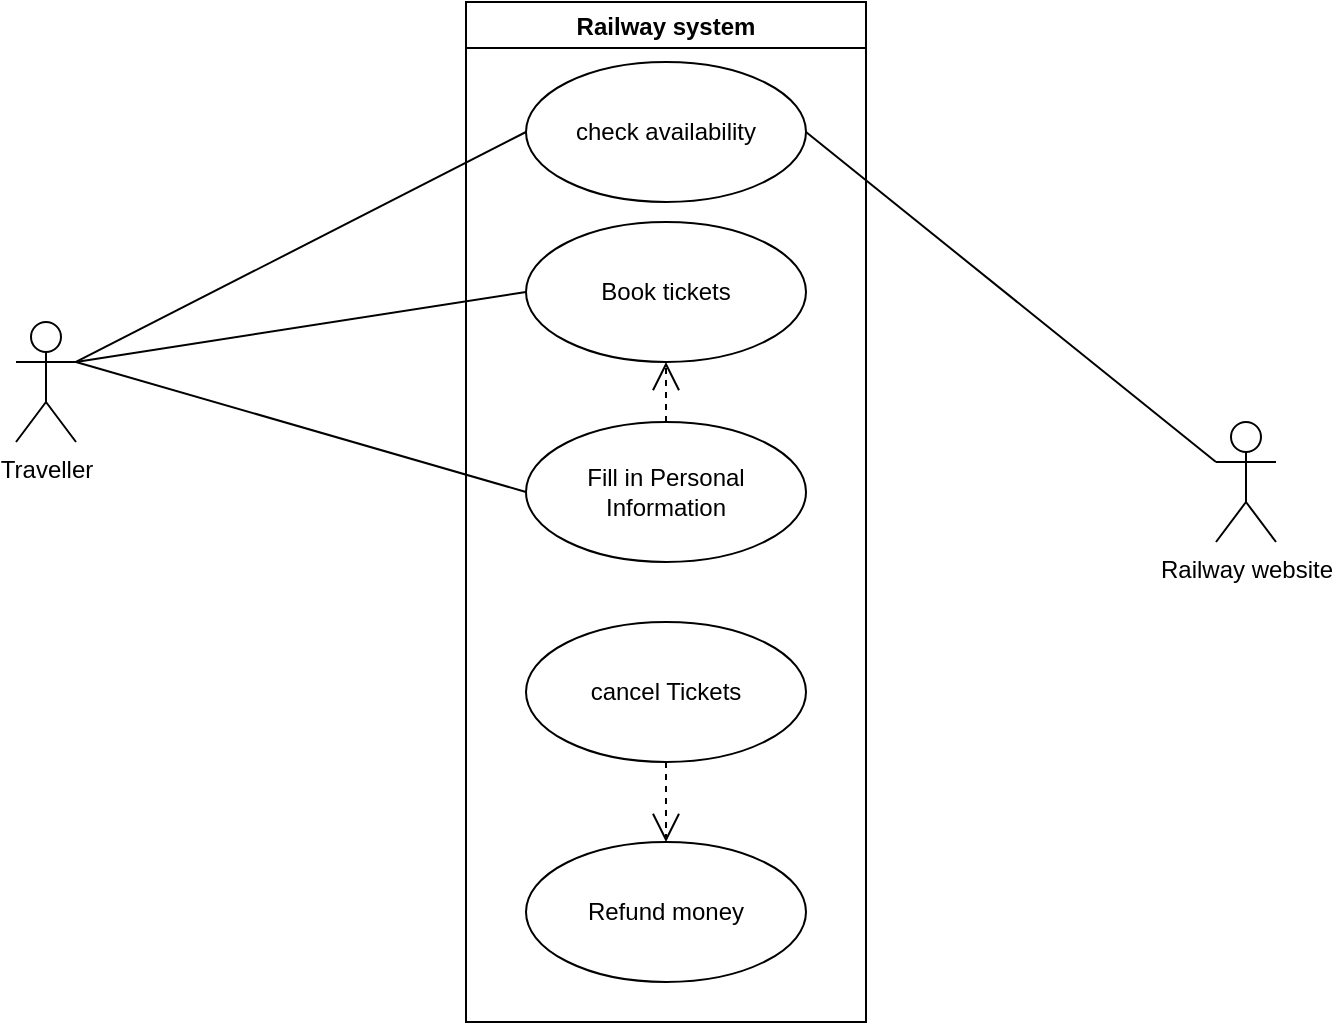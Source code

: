 <mxfile version="20.3.0" type="device"><diagram id="hfNLBjfLZRBcrENjJchJ" name="Page-1"><mxGraphModel dx="782" dy="579" grid="1" gridSize="10" guides="1" tooltips="1" connect="1" arrows="1" fold="1" page="1" pageScale="1" pageWidth="850" pageHeight="1100" math="0" shadow="0"><root><mxCell id="0"/><mxCell id="1" parent="0"/><mxCell id="qq5U8M35khwCJ45rK4tL-1" value="Railway system" style="swimlane;" vertex="1" parent="1"><mxGeometry x="325" y="40" width="200" height="510" as="geometry"/></mxCell><mxCell id="qq5U8M35khwCJ45rK4tL-5" value="check availability" style="ellipse;whiteSpace=wrap;html=1;" vertex="1" parent="qq5U8M35khwCJ45rK4tL-1"><mxGeometry x="30" y="30" width="140" height="70" as="geometry"/></mxCell><mxCell id="qq5U8M35khwCJ45rK4tL-4" value="cancel Tickets" style="ellipse;whiteSpace=wrap;html=1;" vertex="1" parent="qq5U8M35khwCJ45rK4tL-1"><mxGeometry x="30" y="310" width="140" height="70" as="geometry"/></mxCell><mxCell id="qq5U8M35khwCJ45rK4tL-3" value="Book tickets" style="ellipse;whiteSpace=wrap;html=1;" vertex="1" parent="qq5U8M35khwCJ45rK4tL-1"><mxGeometry x="30" y="110" width="140" height="70" as="geometry"/></mxCell><mxCell id="qq5U8M35khwCJ45rK4tL-2" value="Fill in Personal Information" style="ellipse;whiteSpace=wrap;html=1;" vertex="1" parent="qq5U8M35khwCJ45rK4tL-1"><mxGeometry x="30" y="210" width="140" height="70" as="geometry"/></mxCell><mxCell id="qq5U8M35khwCJ45rK4tL-10" value="Refund money" style="ellipse;whiteSpace=wrap;html=1;" vertex="1" parent="qq5U8M35khwCJ45rK4tL-1"><mxGeometry x="30" y="420" width="140" height="70" as="geometry"/></mxCell><mxCell id="qq5U8M35khwCJ45rK4tL-15" value="" style="endArrow=open;endFill=1;endSize=12;html=1;rounded=0;exitX=0.5;exitY=1;exitDx=0;exitDy=0;dashed=1;" edge="1" parent="qq5U8M35khwCJ45rK4tL-1" source="qq5U8M35khwCJ45rK4tL-4" target="qq5U8M35khwCJ45rK4tL-10"><mxGeometry width="160" relative="1" as="geometry"><mxPoint x="195" y="360" as="sourcePoint"/><mxPoint x="355" y="360" as="targetPoint"/></mxGeometry></mxCell><mxCell id="qq5U8M35khwCJ45rK4tL-18" value="" style="endArrow=open;endFill=1;endSize=12;html=1;rounded=0;exitX=0.5;exitY=0;exitDx=0;exitDy=0;dashed=1;entryX=0.5;entryY=1;entryDx=0;entryDy=0;" edge="1" parent="qq5U8M35khwCJ45rK4tL-1" source="qq5U8M35khwCJ45rK4tL-2" target="qq5U8M35khwCJ45rK4tL-3"><mxGeometry width="160" relative="1" as="geometry"><mxPoint x="110" y="380" as="sourcePoint"/><mxPoint x="110" y="430" as="targetPoint"/></mxGeometry></mxCell><mxCell id="qq5U8M35khwCJ45rK4tL-6" value="Traveller" style="shape=umlActor;verticalLabelPosition=bottom;verticalAlign=top;html=1;" vertex="1" parent="1"><mxGeometry x="100" y="200" width="30" height="60" as="geometry"/></mxCell><mxCell id="qq5U8M35khwCJ45rK4tL-8" value="Railway website" style="shape=umlActor;verticalLabelPosition=bottom;verticalAlign=top;html=1;" vertex="1" parent="1"><mxGeometry x="700" y="250" width="30" height="60" as="geometry"/></mxCell><mxCell id="qq5U8M35khwCJ45rK4tL-11" value="" style="endArrow=none;html=1;rounded=0;exitX=1;exitY=0.333;exitDx=0;exitDy=0;exitPerimeter=0;entryX=0;entryY=0.5;entryDx=0;entryDy=0;" edge="1" parent="1" source="qq5U8M35khwCJ45rK4tL-6" target="qq5U8M35khwCJ45rK4tL-5"><mxGeometry width="50" height="50" relative="1" as="geometry"><mxPoint x="190" y="280" as="sourcePoint"/><mxPoint x="240" y="230" as="targetPoint"/></mxGeometry></mxCell><mxCell id="qq5U8M35khwCJ45rK4tL-12" value="" style="endArrow=none;html=1;rounded=0;entryX=0;entryY=0.5;entryDx=0;entryDy=0;" edge="1" parent="1" target="qq5U8M35khwCJ45rK4tL-3"><mxGeometry width="50" height="50" relative="1" as="geometry"><mxPoint x="130" y="220" as="sourcePoint"/><mxPoint x="365" y="115" as="targetPoint"/></mxGeometry></mxCell><mxCell id="qq5U8M35khwCJ45rK4tL-13" value="" style="endArrow=none;html=1;rounded=0;exitX=1;exitY=0.333;exitDx=0;exitDy=0;exitPerimeter=0;entryX=0;entryY=0.5;entryDx=0;entryDy=0;" edge="1" parent="1" source="qq5U8M35khwCJ45rK4tL-6" target="qq5U8M35khwCJ45rK4tL-2"><mxGeometry width="50" height="50" relative="1" as="geometry"><mxPoint x="60" y="355" as="sourcePoint"/><mxPoint x="285" y="240" as="targetPoint"/></mxGeometry></mxCell><mxCell id="qq5U8M35khwCJ45rK4tL-17" value="" style="endArrow=none;html=1;rounded=0;exitX=1;exitY=0.5;exitDx=0;exitDy=0;entryX=0;entryY=0.333;entryDx=0;entryDy=0;entryPerimeter=0;" edge="1" parent="1" source="qq5U8M35khwCJ45rK4tL-5" target="qq5U8M35khwCJ45rK4tL-8"><mxGeometry width="50" height="50" relative="1" as="geometry"><mxPoint x="380" y="310" as="sourcePoint"/><mxPoint x="430" y="260" as="targetPoint"/></mxGeometry></mxCell></root></mxGraphModel></diagram></mxfile>